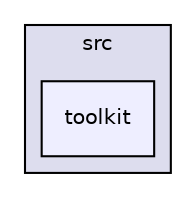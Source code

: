 digraph "bullet/bullet-2.82-r2704/Extras/AllBulletDemosOSX/src/toolkit" {
  compound=true
  node [ fontsize="10", fontname="Helvetica"];
  edge [ labelfontsize="10", labelfontname="Helvetica"];
  subgraph clusterdir_ef97809aa6a5aadb4ff8705a7921003a {
    graph [ bgcolor="#ddddee", pencolor="black", label="src" fontname="Helvetica", fontsize="10", URL="dir_ef97809aa6a5aadb4ff8705a7921003a.html"]
  dir_24be2a4a2865fdef603402d1a4e96aca [shape=box, label="toolkit", style="filled", fillcolor="#eeeeff", pencolor="black", URL="dir_24be2a4a2865fdef603402d1a4e96aca.html"];
  }
}
